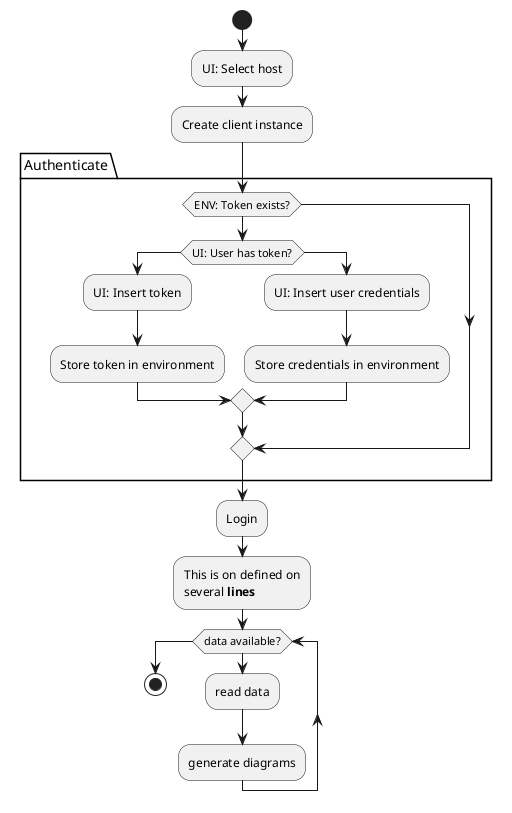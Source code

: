 @startuml
start
:UI: Select host;
:Create client instance;

package Authenticate {
if (ENV: Token exists?) then
else
if (UI: User has token?) then
:UI: Insert token;
:Store token in environment;
else
:UI: Insert user credentials;
:Store credentials in environment;
endif;
endif;
}

:Login;

:This is on defined on
several **lines**;

while (data available?)
  :read data;
  :generate diagrams;
endwhile

stop

@enduml
